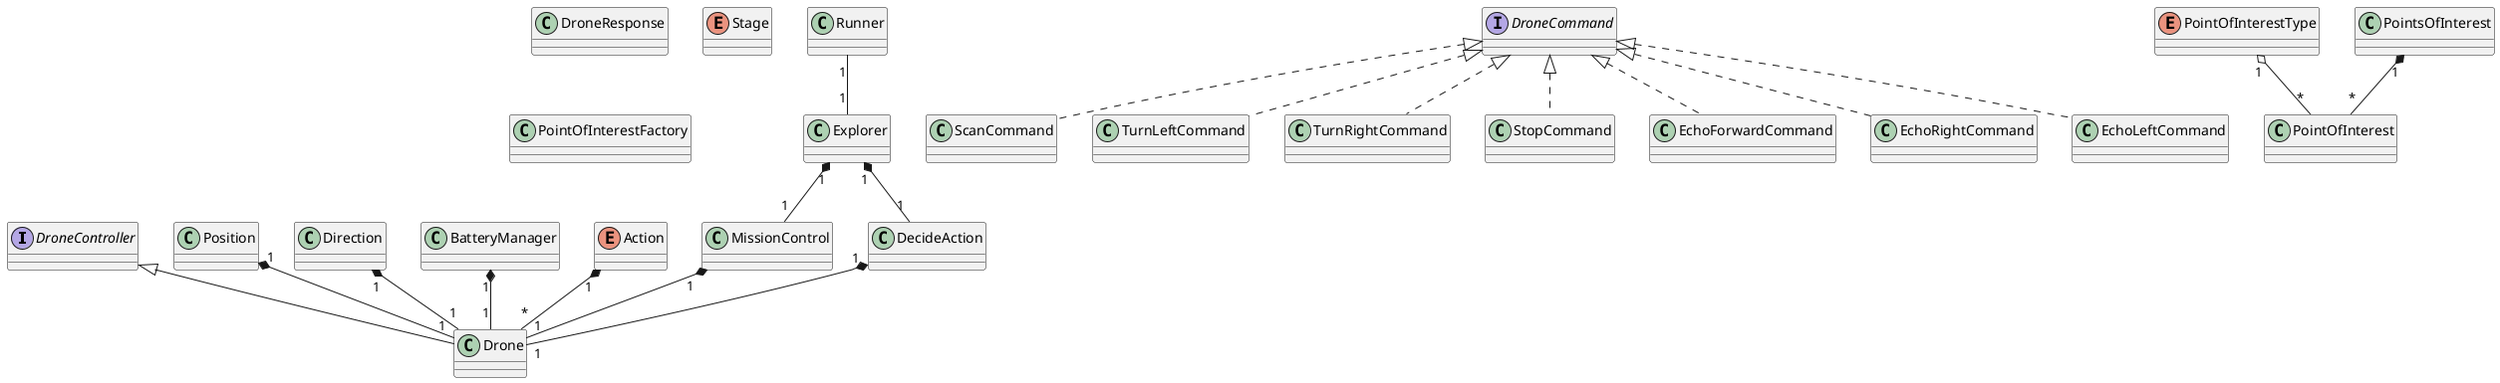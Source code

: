 @startuml
' DroneController Interface
interface DroneController

' Position class
class Position

' Direction class
class Direction

' BatteryManager class
class BatteryManager

' Action enum
enum Action

' Drone class
class Drone

' DroneResponse class
class DroneResponse

' Command Interface and Concrete Command Classes
interface DroneCommand
class ScanCommand
class TurnLeftCommand
class TurnRightCommand
class StopCommand
class EchoForwardCommand
class EchoRightCommand
class EchoLeftCommand

' PointOfInterest class and types
class PointOfInterest
enum PointOfInterestType

' PointsOfInterest class
class PointsOfInterest

' Stage Enum
enum Stage

' Runner class
class Runner

' Explorer Class
class Explorer

' MissionControl Class
class MissionControl

' PointOfInterestFactory class
class PointOfInterestFactory

' DecideAction Class
class DecideAction

' Relationships
DroneController <|-- Drone
Position "1" *-- "1" Drone
Direction "1" *-- "1" Drone
BatteryManager "1" *-- "1" Drone
Action "1" *-- "*" Drone
DecideAction "1" *-- "1" Drone
MissionControl "1" *-- "1" Drone
Explorer "1" *-- "1" DecideAction
DroneCommand <|.. ScanCommand
DroneCommand <|.. TurnLeftCommand
DroneCommand <|.. TurnRightCommand
DroneCommand <|.. StopCommand
DroneCommand <|.. EchoForwardCommand
DroneCommand <|.. EchoRightCommand
DroneCommand <|.. EchoLeftCommand
PointsOfInterest "1" *-- "*" PointOfInterest
PointOfInterestType "1" o-- "*" PointOfInterest
Explorer "1" *-- "1" MissionControl
Runner "1" -- "1" Explorer
@enduml